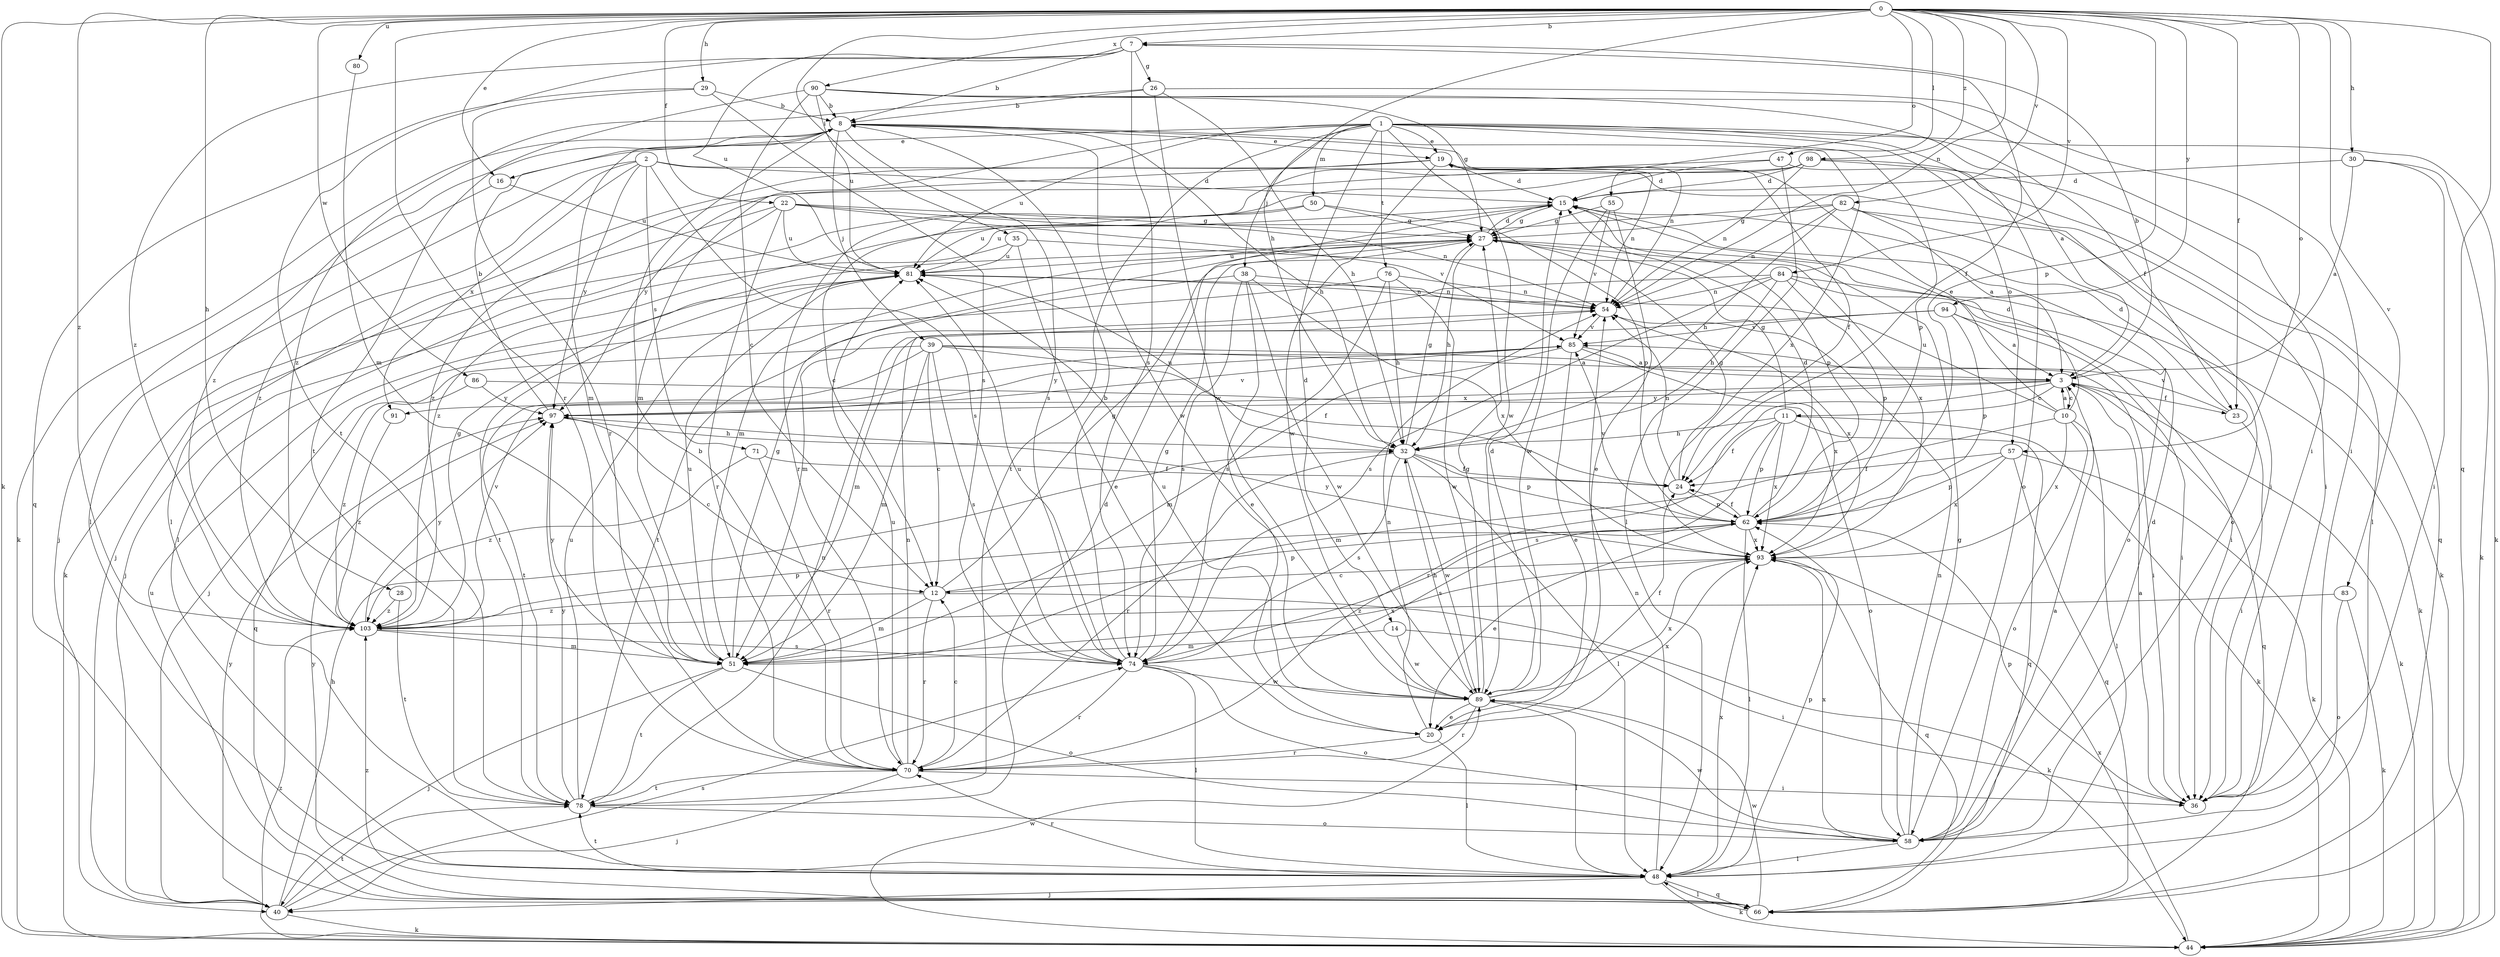 strict digraph  {
0;
1;
2;
3;
7;
8;
10;
11;
12;
14;
15;
16;
19;
20;
22;
23;
24;
26;
27;
28;
29;
30;
32;
35;
36;
38;
39;
40;
44;
47;
48;
50;
51;
54;
55;
57;
58;
62;
66;
70;
71;
74;
76;
78;
80;
81;
82;
83;
84;
85;
86;
89;
90;
91;
93;
94;
97;
98;
103;
0 -> 7  [label=b];
0 -> 16  [label=e];
0 -> 22  [label=f];
0 -> 23  [label=f];
0 -> 28  [label=h];
0 -> 29  [label=h];
0 -> 30  [label=h];
0 -> 32  [label=h];
0 -> 35  [label=i];
0 -> 44  [label=k];
0 -> 47  [label=l];
0 -> 54  [label=n];
0 -> 55  [label=o];
0 -> 57  [label=o];
0 -> 62  [label=p];
0 -> 66  [label=q];
0 -> 70  [label=r];
0 -> 80  [label=u];
0 -> 82  [label=v];
0 -> 83  [label=v];
0 -> 84  [label=v];
0 -> 86  [label=w];
0 -> 90  [label=x];
0 -> 94  [label=y];
0 -> 98  [label=z];
0 -> 103  [label=z];
1 -> 14  [label=d];
1 -> 16  [label=e];
1 -> 19  [label=e];
1 -> 23  [label=f];
1 -> 38  [label=j];
1 -> 44  [label=k];
1 -> 50  [label=m];
1 -> 51  [label=m];
1 -> 57  [label=o];
1 -> 58  [label=o];
1 -> 62  [label=p];
1 -> 76  [label=t];
1 -> 78  [label=t];
1 -> 81  [label=u];
1 -> 89  [label=w];
2 -> 15  [label=d];
2 -> 36  [label=i];
2 -> 48  [label=l];
2 -> 71  [label=s];
2 -> 74  [label=s];
2 -> 91  [label=x];
2 -> 97  [label=y];
2 -> 103  [label=z];
3 -> 7  [label=b];
3 -> 10  [label=c];
3 -> 11  [label=c];
3 -> 23  [label=f];
3 -> 44  [label=k];
3 -> 66  [label=q];
3 -> 70  [label=r];
3 -> 91  [label=x];
3 -> 97  [label=y];
7 -> 8  [label=b];
7 -> 24  [label=f];
7 -> 26  [label=g];
7 -> 74  [label=s];
7 -> 78  [label=t];
7 -> 81  [label=u];
7 -> 103  [label=z];
8 -> 19  [label=e];
8 -> 32  [label=h];
8 -> 39  [label=j];
8 -> 44  [label=k];
8 -> 51  [label=m];
8 -> 54  [label=n];
8 -> 74  [label=s];
8 -> 89  [label=w];
8 -> 93  [label=x];
8 -> 103  [label=z];
10 -> 3  [label=a];
10 -> 15  [label=d];
10 -> 19  [label=e];
10 -> 48  [label=l];
10 -> 51  [label=m];
10 -> 58  [label=o];
10 -> 81  [label=u];
10 -> 93  [label=x];
11 -> 24  [label=f];
11 -> 27  [label=g];
11 -> 32  [label=h];
11 -> 44  [label=k];
11 -> 62  [label=p];
11 -> 66  [label=q];
11 -> 74  [label=s];
11 -> 93  [label=x];
12 -> 27  [label=g];
12 -> 44  [label=k];
12 -> 51  [label=m];
12 -> 62  [label=p];
12 -> 70  [label=r];
12 -> 103  [label=z];
14 -> 36  [label=i];
14 -> 51  [label=m];
14 -> 89  [label=w];
15 -> 27  [label=g];
15 -> 62  [label=p];
15 -> 81  [label=u];
15 -> 103  [label=z];
16 -> 40  [label=j];
16 -> 81  [label=u];
19 -> 15  [label=d];
19 -> 24  [label=f];
19 -> 48  [label=l];
19 -> 54  [label=n];
19 -> 89  [label=w];
19 -> 97  [label=y];
20 -> 48  [label=l];
20 -> 54  [label=n];
20 -> 70  [label=r];
20 -> 93  [label=x];
22 -> 27  [label=g];
22 -> 40  [label=j];
22 -> 48  [label=l];
22 -> 54  [label=n];
22 -> 70  [label=r];
22 -> 81  [label=u];
22 -> 85  [label=v];
23 -> 15  [label=d];
23 -> 36  [label=i];
23 -> 85  [label=v];
24 -> 27  [label=g];
24 -> 54  [label=n];
24 -> 62  [label=p];
26 -> 8  [label=b];
26 -> 32  [label=h];
26 -> 36  [label=i];
26 -> 89  [label=w];
26 -> 103  [label=z];
27 -> 15  [label=d];
27 -> 32  [label=h];
27 -> 58  [label=o];
27 -> 81  [label=u];
28 -> 78  [label=t];
28 -> 103  [label=z];
29 -> 8  [label=b];
29 -> 66  [label=q];
29 -> 70  [label=r];
29 -> 74  [label=s];
30 -> 3  [label=a];
30 -> 15  [label=d];
30 -> 36  [label=i];
30 -> 44  [label=k];
32 -> 24  [label=f];
32 -> 27  [label=g];
32 -> 48  [label=l];
32 -> 62  [label=p];
32 -> 70  [label=r];
32 -> 74  [label=s];
32 -> 81  [label=u];
32 -> 89  [label=w];
35 -> 20  [label=e];
35 -> 40  [label=j];
35 -> 81  [label=u];
35 -> 93  [label=x];
36 -> 3  [label=a];
36 -> 62  [label=p];
38 -> 20  [label=e];
38 -> 54  [label=n];
38 -> 74  [label=s];
38 -> 78  [label=t];
38 -> 89  [label=w];
38 -> 93  [label=x];
39 -> 3  [label=a];
39 -> 12  [label=c];
39 -> 24  [label=f];
39 -> 36  [label=i];
39 -> 51  [label=m];
39 -> 66  [label=q];
39 -> 74  [label=s];
39 -> 78  [label=t];
40 -> 32  [label=h];
40 -> 44  [label=k];
40 -> 74  [label=s];
40 -> 78  [label=t];
40 -> 97  [label=y];
44 -> 89  [label=w];
44 -> 93  [label=x];
44 -> 103  [label=z];
47 -> 15  [label=d];
47 -> 36  [label=i];
47 -> 48  [label=l];
47 -> 70  [label=r];
48 -> 40  [label=j];
48 -> 44  [label=k];
48 -> 54  [label=n];
48 -> 62  [label=p];
48 -> 66  [label=q];
48 -> 70  [label=r];
48 -> 78  [label=t];
48 -> 93  [label=x];
50 -> 27  [label=g];
50 -> 44  [label=k];
50 -> 62  [label=p];
50 -> 81  [label=u];
51 -> 27  [label=g];
51 -> 40  [label=j];
51 -> 58  [label=o];
51 -> 78  [label=t];
51 -> 81  [label=u];
51 -> 93  [label=x];
51 -> 97  [label=y];
54 -> 85  [label=v];
54 -> 93  [label=x];
55 -> 20  [label=e];
55 -> 27  [label=g];
55 -> 85  [label=v];
55 -> 89  [label=w];
57 -> 24  [label=f];
57 -> 44  [label=k];
57 -> 62  [label=p];
57 -> 66  [label=q];
57 -> 93  [label=x];
58 -> 3  [label=a];
58 -> 15  [label=d];
58 -> 27  [label=g];
58 -> 48  [label=l];
58 -> 54  [label=n];
58 -> 89  [label=w];
58 -> 93  [label=x];
62 -> 15  [label=d];
62 -> 20  [label=e];
62 -> 24  [label=f];
62 -> 48  [label=l];
62 -> 74  [label=s];
62 -> 85  [label=v];
62 -> 93  [label=x];
66 -> 48  [label=l];
66 -> 81  [label=u];
66 -> 89  [label=w];
66 -> 97  [label=y];
66 -> 103  [label=z];
70 -> 8  [label=b];
70 -> 12  [label=c];
70 -> 36  [label=i];
70 -> 40  [label=j];
70 -> 54  [label=n];
70 -> 78  [label=t];
70 -> 81  [label=u];
71 -> 24  [label=f];
71 -> 70  [label=r];
71 -> 103  [label=z];
74 -> 8  [label=b];
74 -> 27  [label=g];
74 -> 48  [label=l];
74 -> 58  [label=o];
74 -> 70  [label=r];
74 -> 81  [label=u];
74 -> 89  [label=w];
76 -> 32  [label=h];
76 -> 40  [label=j];
76 -> 54  [label=n];
76 -> 74  [label=s];
76 -> 89  [label=w];
78 -> 15  [label=d];
78 -> 54  [label=n];
78 -> 58  [label=o];
78 -> 81  [label=u];
78 -> 97  [label=y];
80 -> 51  [label=m];
81 -> 54  [label=n];
81 -> 78  [label=t];
82 -> 3  [label=a];
82 -> 27  [label=g];
82 -> 32  [label=h];
82 -> 44  [label=k];
82 -> 51  [label=m];
82 -> 54  [label=n];
82 -> 58  [label=o];
83 -> 44  [label=k];
83 -> 58  [label=o];
83 -> 103  [label=z];
84 -> 32  [label=h];
84 -> 36  [label=i];
84 -> 44  [label=k];
84 -> 51  [label=m];
84 -> 54  [label=n];
84 -> 62  [label=p];
84 -> 74  [label=s];
85 -> 3  [label=a];
85 -> 20  [label=e];
85 -> 51  [label=m];
85 -> 93  [label=x];
85 -> 97  [label=y];
86 -> 58  [label=o];
86 -> 97  [label=y];
86 -> 103  [label=z];
89 -> 15  [label=d];
89 -> 20  [label=e];
89 -> 24  [label=f];
89 -> 27  [label=g];
89 -> 32  [label=h];
89 -> 48  [label=l];
89 -> 70  [label=r];
89 -> 81  [label=u];
89 -> 93  [label=x];
90 -> 3  [label=a];
90 -> 8  [label=b];
90 -> 12  [label=c];
90 -> 27  [label=g];
90 -> 36  [label=i];
90 -> 78  [label=t];
90 -> 81  [label=u];
91 -> 103  [label=z];
93 -> 12  [label=c];
93 -> 66  [label=q];
93 -> 97  [label=y];
94 -> 3  [label=a];
94 -> 36  [label=i];
94 -> 51  [label=m];
94 -> 62  [label=p];
94 -> 85  [label=v];
97 -> 8  [label=b];
97 -> 12  [label=c];
97 -> 32  [label=h];
97 -> 85  [label=v];
98 -> 12  [label=c];
98 -> 15  [label=d];
98 -> 48  [label=l];
98 -> 54  [label=n];
98 -> 66  [label=q];
98 -> 103  [label=z];
103 -> 27  [label=g];
103 -> 51  [label=m];
103 -> 62  [label=p];
103 -> 74  [label=s];
103 -> 85  [label=v];
103 -> 97  [label=y];
}
